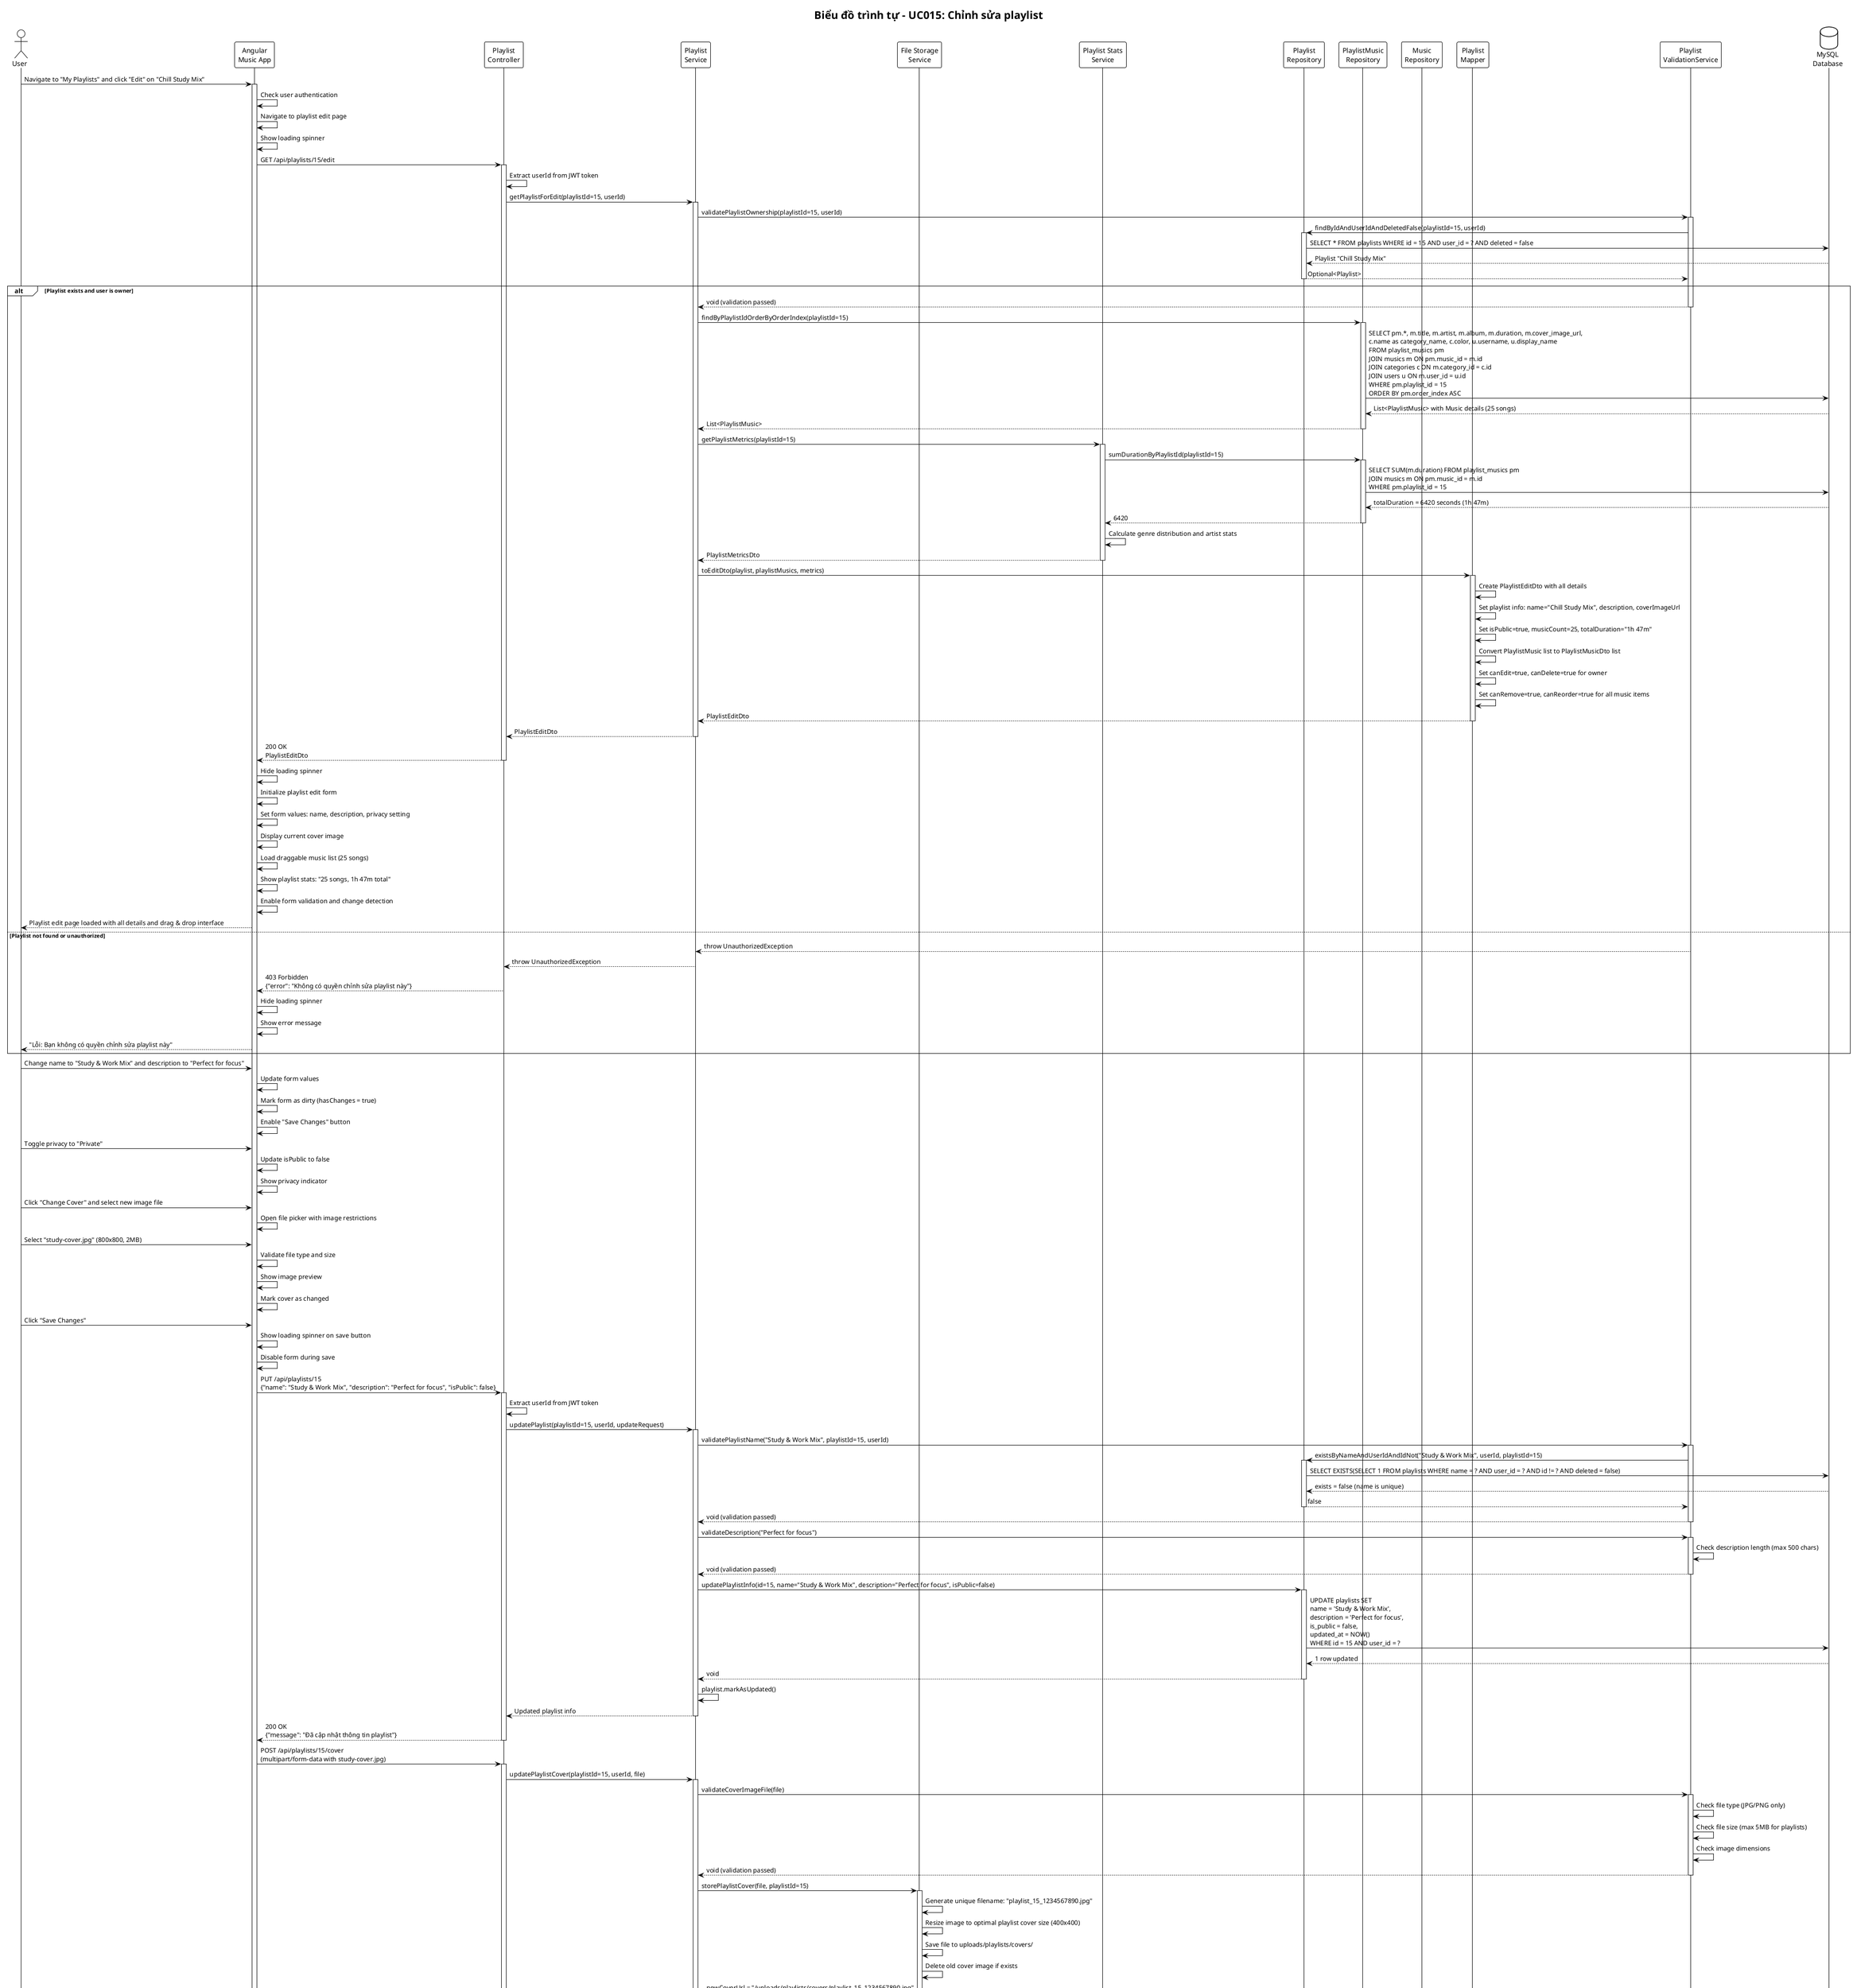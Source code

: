 @startuml UC015-Sequence-Diagram-Chinh-Sua-Playlist
!theme plain

title Biểu đồ trình tự - UC015: Chỉnh sửa playlist

actor User
participant "Angular\nMusic App" as Client
participant "Playlist\nController" as PlaylistController
participant "Playlist\nService" as PlaylistService
participant "File Storage\nService" as FileService
participant "Playlist Stats\nService" as StatsService
participant "Playlist\nRepository" as PlaylistRepo
participant "PlaylistMusic\nRepository" as PlaylistMusicRepo
participant "Music\nRepository" as MusicRepo
participant "Playlist\nMapper" as PlaylistMapper
participant "Playlist\nValidationService" as PlaylistValidation
database "MySQL\nDatabase" as DB

User -> Client: Navigate to "My Playlists" and click "Edit" on "Chill Study Mix"
activate Client

Client -> Client: Check user authentication
Client -> Client: Navigate to playlist edit page
Client -> Client: Show loading spinner

' Load playlist details for editing
Client -> PlaylistController: GET /api/playlists/15/edit
activate PlaylistController

PlaylistController -> PlaylistController: Extract userId from JWT token
PlaylistController -> PlaylistService: getPlaylistForEdit(playlistId=15, userId)
activate PlaylistService

' Validate playlist ownership
PlaylistService -> PlaylistValidation: validatePlaylistOwnership(playlistId=15, userId)
activate PlaylistValidation
PlaylistValidation -> PlaylistRepo: findByIdAndUserIdAndDeletedFalse(playlistId=15, userId)
activate PlaylistRepo
PlaylistRepo -> DB: SELECT * FROM playlists WHERE id = 15 AND user_id = ? AND deleted = false
DB --> PlaylistRepo: Playlist "Chill Study Mix"
PlaylistRepo --> PlaylistValidation: Optional<Playlist>
deactivate PlaylistRepo

alt Playlist exists and user is owner
    PlaylistValidation --> PlaylistService: void (validation passed)
    deactivate PlaylistValidation

    ' Get playlist with all music details
    PlaylistService -> PlaylistMusicRepo: findByPlaylistIdOrderByOrderIndex(playlistId=15)
    activate PlaylistMusicRepo
    PlaylistMusicRepo -> DB: SELECT pm.*, m.title, m.artist, m.album, m.duration, m.cover_image_url,\nc.name as category_name, c.color, u.username, u.display_name\nFROM playlist_musics pm\nJOIN musics m ON pm.music_id = m.id\nJOIN categories c ON m.category_id = c.id\nJOIN users u ON m.user_id = u.id\nWHERE pm.playlist_id = 15\nORDER BY pm.order_index ASC
    DB --> PlaylistMusicRepo: List<PlaylistMusic> with Music details (25 songs)
    PlaylistMusicRepo --> PlaylistService: List<PlaylistMusic>
    deactivate PlaylistMusicRepo

    ' Get playlist statistics
    PlaylistService -> StatsService: getPlaylistMetrics(playlistId=15)
    activate StatsService
    StatsService -> PlaylistMusicRepo: sumDurationByPlaylistId(playlistId=15)
    activate PlaylistMusicRepo
    PlaylistMusicRepo -> DB: SELECT SUM(m.duration) FROM playlist_musics pm\nJOIN musics m ON pm.music_id = m.id\nWHERE pm.playlist_id = 15
    DB --> PlaylistMusicRepo: totalDuration = 6420 seconds (1h 47m)
    PlaylistMusicRepo --> StatsService: 6420
    deactivate PlaylistMusicRepo

    StatsService -> StatsService: Calculate genre distribution and artist stats
    StatsService --> PlaylistService: PlaylistMetricsDto
    deactivate StatsService

    ' Convert to edit DTO
    PlaylistService -> PlaylistMapper: toEditDto(playlist, playlistMusics, metrics)
    activate PlaylistMapper
    PlaylistMapper -> PlaylistMapper: Create PlaylistEditDto with all details
    PlaylistMapper -> PlaylistMapper: Set playlist info: name="Chill Study Mix", description, coverImageUrl
    PlaylistMapper -> PlaylistMapper: Set isPublic=true, musicCount=25, totalDuration="1h 47m"
    PlaylistMapper -> PlaylistMapper: Convert PlaylistMusic list to PlaylistMusicDto list
    PlaylistMapper -> PlaylistMapper: Set canEdit=true, canDelete=true for owner
    PlaylistMapper -> PlaylistMapper: Set canRemove=true, canReorder=true for all music items
    PlaylistMapper --> PlaylistService: PlaylistEditDto
    deactivate PlaylistMapper

    PlaylistService --> PlaylistController: PlaylistEditDto
    deactivate PlaylistService

    PlaylistController --> Client: 200 OK\nPlaylistEditDto
    deactivate PlaylistController

    ' Display edit form
    Client -> Client: Hide loading spinner
    Client -> Client: Initialize playlist edit form
    Client -> Client: Set form values: name, description, privacy setting
    Client -> Client: Display current cover image
    Client -> Client: Load draggable music list (25 songs)
    Client -> Client: Show playlist stats: "25 songs, 1h 47m total"
    Client -> Client: Enable form validation and change detection
    Client --> User: Playlist edit page loaded with all details and drag & drop interface

else Playlist not found or unauthorized
    PlaylistValidation --> PlaylistService: throw UnauthorizedException
    PlaylistService --> PlaylistController: throw UnauthorizedException
    PlaylistController --> Client: 403 Forbidden\n{"error": "Không có quyền chỉnh sửa playlist này"}
    Client -> Client: Hide loading spinner
    Client -> Client: Show error message
    Client --> User: "Lỗi: Bạn không có quyền chỉnh sửa playlist này"
end

' User updates playlist information
User -> Client: Change name to "Study & Work Mix" and description to "Perfect for focus"
Client -> Client: Update form values
Client -> Client: Mark form as dirty (hasChanges = true)
Client -> Client: Enable "Save Changes" button

User -> Client: Toggle privacy to "Private"
Client -> Client: Update isPublic to false
Client -> Client: Show privacy indicator

' User uploads new cover image
User -> Client: Click "Change Cover" and select new image file
Client -> Client: Open file picker with image restrictions
User -> Client: Select "study-cover.jpg" (800x800, 2MB)
Client -> Client: Validate file type and size
Client -> Client: Show image preview
Client -> Client: Mark cover as changed

User -> Client: Click "Save Changes"
Client -> Client: Show loading spinner on save button
Client -> Client: Disable form during save

' Update playlist information
Client -> PlaylistController: PUT /api/playlists/15\n{"name": "Study & Work Mix", "description": "Perfect for focus", "isPublic": false}
activate PlaylistController

PlaylistController -> PlaylistController: Extract userId from JWT token
PlaylistController -> PlaylistService: updatePlaylist(playlistId=15, userId, updateRequest)
activate PlaylistService

' Validate update request
PlaylistService -> PlaylistValidation: validatePlaylistName("Study & Work Mix", playlistId=15, userId)
activate PlaylistValidation
PlaylistValidation -> PlaylistRepo: existsByNameAndUserIdAndIdNot("Study & Work Mix", userId, playlistId=15)
activate PlaylistRepo
PlaylistRepo -> DB: SELECT EXISTS(SELECT 1 FROM playlists WHERE name = ? AND user_id = ? AND id != ? AND deleted = false)
DB --> PlaylistRepo: exists = false (name is unique)
PlaylistRepo --> PlaylistValidation: false
deactivate PlaylistRepo
PlaylistValidation --> PlaylistService: void (validation passed)
deactivate PlaylistValidation

PlaylistService -> PlaylistValidation: validateDescription("Perfect for focus")
activate PlaylistValidation
PlaylistValidation -> PlaylistValidation: Check description length (max 500 chars)
PlaylistValidation --> PlaylistService: void (validation passed)
deactivate PlaylistValidation

' Update playlist in database
PlaylistService -> PlaylistRepo: updatePlaylistInfo(id=15, name="Study & Work Mix", description="Perfect for focus", isPublic=false)
activate PlaylistRepo
PlaylistRepo -> DB: UPDATE playlists SET\nname = 'Study & Work Mix',\ndescription = 'Perfect for focus',\nis_public = false,\nupdated_at = NOW()\nWHERE id = 15 AND user_id = ?
DB --> PlaylistRepo: 1 row updated
PlaylistRepo --> PlaylistService: void
deactivate PlaylistRepo

PlaylistService -> PlaylistService: playlist.markAsUpdated()
PlaylistService --> PlaylistController: Updated playlist info
deactivate PlaylistService

PlaylistController --> Client: 200 OK\n{"message": "Đã cập nhật thông tin playlist"}
deactivate PlaylistController

' Upload new cover image
Client -> PlaylistController: POST /api/playlists/15/cover\n(multipart/form-data with study-cover.jpg)
activate PlaylistController

PlaylistController -> PlaylistService: updatePlaylistCover(playlistId=15, userId, file)
activate PlaylistService

' Validate cover image file
PlaylistService -> PlaylistValidation: validateCoverImageFile(file)
activate PlaylistValidation
PlaylistValidation -> PlaylistValidation: Check file type (JPG/PNG only)
PlaylistValidation -> PlaylistValidation: Check file size (max 5MB for playlists)
PlaylistValidation -> PlaylistValidation: Check image dimensions
PlaylistValidation --> PlaylistService: void (validation passed)
deactivate PlaylistValidation

' Store new cover image
PlaylistService -> FileService: storePlaylistCover(file, playlistId=15)
activate FileService
FileService -> FileService: Generate unique filename: "playlist_15_1234567890.jpg"
FileService -> FileService: Resize image to optimal playlist cover size (400x400)
FileService -> FileService: Save file to uploads/playlists/covers/
FileService -> FileService: Delete old cover image if exists
FileService --> PlaylistService: newCoverUrl = "/uploads/playlists/covers/playlist_15_1234567890.jpg"
deactivate FileService

' Update cover URL in database
PlaylistService -> PlaylistRepo: updateCoverImage(id=15, coverImageUrl=newCoverUrl)
activate PlaylistRepo
PlaylistRepo -> DB: UPDATE playlists SET cover_image_url = ?, updated_at = NOW()\nWHERE id = 15 AND user_id = ?
DB --> PlaylistRepo: 1 row updated
PlaylistRepo --> PlaylistService: void
deactivate PlaylistRepo

PlaylistService --> PlaylistController: newCoverUrl
deactivate PlaylistService

PlaylistController --> Client: 200 OK\n{"coverImageUrl": "/uploads/playlists/covers/playlist_15_1234567890.jpg"}
deactivate PlaylistController

Client -> Client: Update cover image display
Client -> Client: Hide loading spinner
Client -> Client: Mark form as saved (hasChanges = false)
Client -> Client: Show success notification
Client --> User: "Đã cập nhật playlist thành công"

' User wants to reorder songs using drag & drop
User -> Client: Drag "Lo-fi Hip Hop Beats" from position 15 to position 3
Client -> Client: Visual feedback during drag operation
Client -> Client: Update local music order
Client -> Client: Mark playlist as changed

User -> Client: Drag "Calm Piano Study" from position 8 to position 5
Client -> Client: Update local order again
Client -> Client: Show "Save Order" button

User -> Client: Click "Save Order"
Client -> Client: Show loading indicator on reorder section

' Save new music order
Client -> PlaylistController: PUT /api/playlists/15/reorder\n{"orderMappings": {"67": 3, "45": 4, "32": 5, "78": 6, "23": 7, ...}}
activate PlaylistController

PlaylistController -> PlaylistService: reorderPlaylistMusics(playlistId=15, userId, orderMappings)
activate PlaylistService

' Validate reorder request
PlaylistService -> PlaylistValidation: validateReorderRequest(orderMappings, playlistId=15)
activate PlaylistValidation
PlaylistValidation -> PlaylistValidation: Check all music IDs belong to playlist
PlaylistValidation -> PlaylistValidation: Check order indices are valid and unique
PlaylistValidation --> PlaylistService: void (validation passed)
deactivate PlaylistValidation

' Update order indices in batch
PlaylistService -> PlaylistMusicRepo: updateOrderIndexBatch(orderMappings)
activate PlaylistMusicRepo
PlaylistMusicRepo -> DB: UPDATE playlist_musics SET order_index = CASE id\nWHEN 67 THEN 3\nWHEN 45 THEN 4\nWHEN 32 THEN 5\nWHEN 78 THEN 6\nWHEN 23 THEN 7\n...\nEND,\nupdated_at = NOW()\nWHERE id IN (67, 45, 32, 78, 23, ...)
DB --> PlaylistMusicRepo: 25 rows updated
PlaylistMusicRepo --> PlaylistService: void
deactivate PlaylistMusicRepo

PlaylistService --> PlaylistController: void (success)
deactivate PlaylistService

PlaylistController --> Client: 200 OK\n{"message": "Đã cập nhật thứ tự bài hát"}
deactivate PlaylistController

Client -> Client: Confirm new order in UI
Client -> Client: Hide loading indicator
Client -> Client: Mark order as saved
Client --> User: "Đã lưu thứ tự bài hát mới"

' User wants to remove a song from playlist
User -> Client: Click "Remove" (X) button on "Rainy Day Vibes" song
Client -> Client: Show confirmation modal
Client -> Client: "Bạn có chắc muốn xóa bài hát này khỏi playlist?"

User -> Client: Confirm removal
Client -> PlaylistController: DELETE /api/playlists/15/musics/89
activate PlaylistController

PlaylistController -> PlaylistController: Extract userId from JWT token
PlaylistController -> PlaylistService: removeMusicFromPlaylist(playlistId=15, musicId=89, userId)
activate PlaylistService

' Validate removal
PlaylistService -> PlaylistValidation: validatePlaylistOwnership(playlistId=15, userId)
activate PlaylistValidation
PlaylistValidation --> PlaylistService: void (validation passed)
deactivate PlaylistValidation

' Remove music from playlist
PlaylistService -> PlaylistMusicRepo: findByPlaylistIdAndMusicId(playlistId=15, musicId=89)
activate PlaylistMusicRepo
PlaylistMusicRepo -> DB: SELECT * FROM playlist_musics WHERE playlist_id = 15 AND music_id = 89
DB --> PlaylistMusicRepo: PlaylistMusic with orderIndex = 12
PlaylistMusicRepo --> PlaylistService: PlaylistMusic
deactivate PlaylistMusicRepo

PlaylistService -> PlaylistMusicRepo: deleteByPlaylistIdAndMusicId(playlistId=15, musicId=89)
activate PlaylistMusicRepo
PlaylistMusicRepo -> DB: DELETE FROM playlist_musics WHERE playlist_id = 15 AND music_id = 89
DB --> PlaylistMusicRepo: 1 row deleted
PlaylistMusicRepo --> PlaylistService: void
deactivate PlaylistMusicRepo

' Reorder remaining songs to fill gap
PlaylistService -> PlaylistMusicRepo: reorderAfterPosition(playlistId=15, fromPosition=12)
activate PlaylistMusicRepo
PlaylistMusicRepo -> DB: UPDATE playlist_musics SET order_index = order_index - 1\nWHERE playlist_id = 15 AND order_index > 12
DB --> PlaylistMusicRepo: 12 rows updated (songs 13-25 moved up)
PlaylistMusicRepo --> PlaylistService: void
deactivate PlaylistMusicRepo

' Update playlist stats
PlaylistService -> StatsService: updatePlaylistStats(playlistId=15)
activate StatsService
StatsService -> PlaylistMusicRepo: countByPlaylistId(playlistId=15)
activate PlaylistMusicRepo
PlaylistMusicRepo -> DB: SELECT COUNT(*) FROM playlist_musics WHERE playlist_id = 15
DB --> PlaylistMusicRepo: newMusicCount = 24
PlaylistMusicRepo --> StatsService: 24
deactivate PlaylistMusicRepo

StatsService -> PlaylistMusicRepo: sumDurationByPlaylistId(playlistId=15)
activate PlaylistMusicRepo
PlaylistMusicRepo -> DB: SELECT SUM(m.duration) FROM playlist_musics pm\nJOIN musics m ON pm.music_id = m.id\nWHERE pm.playlist_id = 15
DB --> PlaylistMusicRepo: newTotalDuration = 6180 seconds (1h 43m)
PlaylistMusicRepo --> StatsService: 6180
deactivate PlaylistMusicRepo

StatsService -> PlaylistRepo: updatePlaylistStats(id=15, musicCount=24, totalDuration=6180)
activate PlaylistRepo
PlaylistRepo -> DB: UPDATE playlists SET music_count = 24, total_duration = 6180, updated_at = NOW()\nWHERE id = 15
DB --> PlaylistRepo: 1 row updated
PlaylistRepo --> StatsService: void
deactivate PlaylistRepo

StatsService --> PlaylistService: void
deactivate StatsService

PlaylistService --> PlaylistController: void (success)
deactivate PlaylistService

PlaylistController --> Client: 200 OK\n{"message": "Đã xóa bài hát khỏi playlist"}
deactivate PlaylistController

Client -> Client: Remove song from UI list
Client -> Client: Update playlist stats: "24 songs, 1h 43m total"
Client -> Client: Reorder remaining songs visually
Client -> Client: Close confirmation modal
Client --> User: "Đã xóa 'Rainy Day Vibes' khỏi playlist"

' User tries to leave page with unsaved changes
User -> Client: Click browser back button
Client -> Client: Detect navigation attempt
Client -> Client: Check for unsaved changes (form is dirty)
Client -> Client: Show unsaved changes modal
Client -> Client: "Bạn có thay đổi chưa lưu. Bạn muốn làm gì?"

User -> Client: Click "Save & Leave"
Client -> Client: Trigger save process for remaining changes
Client -> Client: Wait for save completion
Client -> Client: Navigate away after successful save
Client --> User: Changes saved and navigated to previous page

deactivate Client

@enduml
